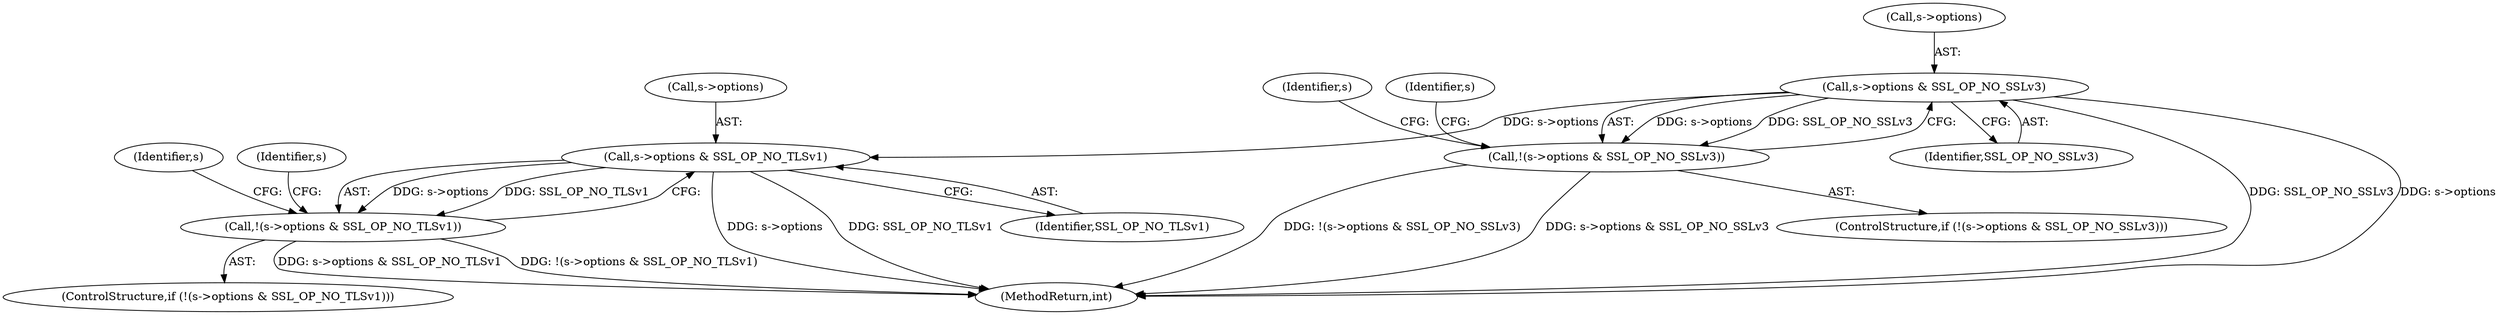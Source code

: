 digraph "0_openssl_6ce9687b5aba5391fc0de50e18779eb676d0e04d@pointer" {
"1000600" [label="(Call,s->options & SSL_OP_NO_SSLv3)"];
"1000599" [label="(Call,!(s->options & SSL_OP_NO_SSLv3))"];
"1000617" [label="(Call,s->options & SSL_OP_NO_TLSv1)"];
"1000616" [label="(Call,!(s->options & SSL_OP_NO_TLSv1))"];
"1000604" [label="(Identifier,SSL_OP_NO_SSLv3)"];
"1000617" [label="(Call,s->options & SSL_OP_NO_TLSv1)"];
"1000618" [label="(Call,s->options)"];
"1000616" [label="(Call,!(s->options & SSL_OP_NO_TLSv1))"];
"1000601" [label="(Call,s->options)"];
"1000608" [label="(Identifier,s)"];
"1001244" [label="(MethodReturn,int)"];
"1000600" [label="(Call,s->options & SSL_OP_NO_SSLv3)"];
"1000615" [label="(ControlStructure,if (!(s->options & SSL_OP_NO_TLSv1)))"];
"1000625" [label="(Identifier,s)"];
"1000621" [label="(Identifier,SSL_OP_NO_TLSv1)"];
"1000691" [label="(Identifier,s)"];
"1000598" [label="(ControlStructure,if (!(s->options & SSL_OP_NO_SSLv3)))"];
"1000599" [label="(Call,!(s->options & SSL_OP_NO_SSLv3))"];
"1000619" [label="(Identifier,s)"];
"1000600" -> "1000599"  [label="AST: "];
"1000600" -> "1000604"  [label="CFG: "];
"1000601" -> "1000600"  [label="AST: "];
"1000604" -> "1000600"  [label="AST: "];
"1000599" -> "1000600"  [label="CFG: "];
"1000600" -> "1001244"  [label="DDG: SSL_OP_NO_SSLv3"];
"1000600" -> "1001244"  [label="DDG: s->options"];
"1000600" -> "1000599"  [label="DDG: s->options"];
"1000600" -> "1000599"  [label="DDG: SSL_OP_NO_SSLv3"];
"1000600" -> "1000617"  [label="DDG: s->options"];
"1000599" -> "1000598"  [label="AST: "];
"1000608" -> "1000599"  [label="CFG: "];
"1000619" -> "1000599"  [label="CFG: "];
"1000599" -> "1001244"  [label="DDG: !(s->options & SSL_OP_NO_SSLv3)"];
"1000599" -> "1001244"  [label="DDG: s->options & SSL_OP_NO_SSLv3"];
"1000617" -> "1000616"  [label="AST: "];
"1000617" -> "1000621"  [label="CFG: "];
"1000618" -> "1000617"  [label="AST: "];
"1000621" -> "1000617"  [label="AST: "];
"1000616" -> "1000617"  [label="CFG: "];
"1000617" -> "1001244"  [label="DDG: s->options"];
"1000617" -> "1001244"  [label="DDG: SSL_OP_NO_TLSv1"];
"1000617" -> "1000616"  [label="DDG: s->options"];
"1000617" -> "1000616"  [label="DDG: SSL_OP_NO_TLSv1"];
"1000616" -> "1000615"  [label="AST: "];
"1000625" -> "1000616"  [label="CFG: "];
"1000691" -> "1000616"  [label="CFG: "];
"1000616" -> "1001244"  [label="DDG: s->options & SSL_OP_NO_TLSv1"];
"1000616" -> "1001244"  [label="DDG: !(s->options & SSL_OP_NO_TLSv1)"];
}
